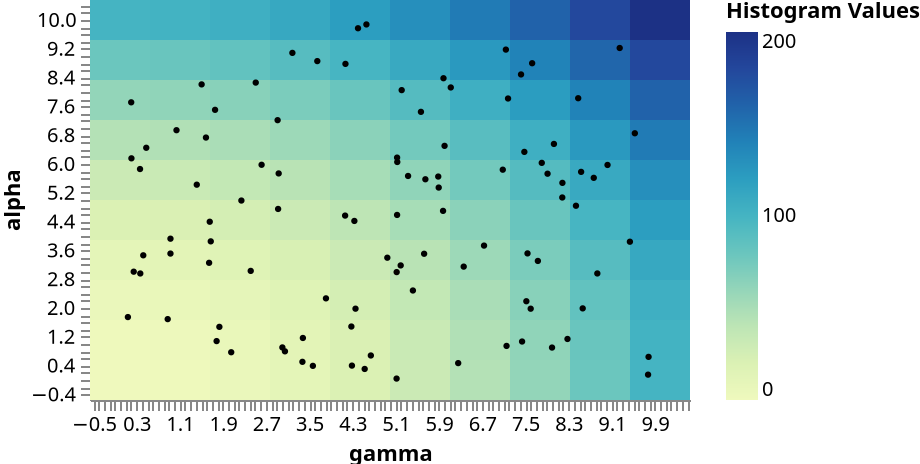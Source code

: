 {
   "$schema": "https://vega.github.io/schema/vega/v5.json",
   "width": 300,
   "height": 200,
   "data": [
      {
         "name": "points",
         "values": [
            {
               "alpha": 7.71320643266746,
               "gamma": 0.207519493594015
            },
            {
               "alpha": 6.336482349262754,
               "gamma": 7.488038825386118
            },
            {
               "alpha": 4.9850701230259045,
               "gamma": 2.2479664553084766
            },
            {
               "alpha": 1.9806286475962398,
               "gamma": 7.605307121989587
            },
            {
               "alpha": 1.6911083656253545,
               "gamma": 0.8833981417401027
            },
            {
               "alpha": 6.853598183677972,
               "gamma": 9.533933461949365
            },
            {
               "alpha": 0.039482663279144514,
               "gamma": 5.121922633857766
            },
            {
               "alpha": 8.126209616521136,
               "gamma": 6.1252606682938815
            },
            {
               "alpha": 7.217553174317995,
               "gamma": 2.9187606817063316
            },
            {
               "alpha": 9.177741225129434,
               "gamma": 7.145757833976906
            },
            {
               "alpha": 5.425443680112613,
               "gamma": 1.4217004760152696
            },
            {
               "alpha": 3.733407600514692,
               "gamma": 6.741336150663453
            },
            {
               "alpha": 4.418331744229961,
               "gamma": 4.340139933332937
            },
            {
               "alpha": 6.177669784693172,
               "gamma": 5.131382425543909
            },
            {
               "alpha": 6.503971819314672,
               "gamma": 6.010389534045444
            },
            {
               "alpha": 8.052231968327465,
               "gamma": 5.216471523936342
            },
            {
               "alpha": 9.086488808086683,
               "gamma": 3.1923608898854527
            },
            {
               "alpha": 0.9045934927090737,
               "gamma": 3.0070005663620334
            },
            {
               "alpha": 1.1398436186354977,
               "gamma": 8.286813263076766
            },
            {
               "alpha": 0.46896319389249763,
               "gamma": 6.262871483113925
            },
            {
               "alpha": 5.475861559192436,
               "gamma": 8.192869956700687
            },
            {
               "alpha": 1.989475396788123,
               "gamma": 8.568503024577332
            },
            {
               "alpha": 3.516526394320879,
               "gamma": 7.546476915298572
            },
            {
               "alpha": 2.959617068796787,
               "gamma": 8.839364795611862
            },
            {
               "alpha": 3.255116378322488,
               "gamma": 1.6501589771914849
            },
            {
               "alpha": 3.925292439465873,
               "gamma": 0.934603745586503
            },
            {
               "alpha": 8.211056578369284,
               "gamma": 1.5115201964256386
            },
            {
               "alpha": 3.841144486921996,
               "gamma": 9.442607122388011
            },
            {
               "alpha": 9.876254749018722,
               "gamma": 4.5630454709478405
            },
            {
               "alpha": 8.261228438427398,
               "gamma": 2.5137413420705936
            },
            {
               "alpha": 5.973716482308843,
               "gamma": 9.028317603316275
            },
            {
               "alpha": 5.345579488018151,
               "gamma": 5.902013629854229
            },
            {
               "alpha": 0.39281767225387343,
               "gamma": 3.5718175863453627
            },
            {
               "alpha": 0.7961309015596418,
               "gamma": 3.0545991834281825
            },
            {
               "alpha": 3.30719311982132,
               "gamma": 7.7383029621059585
            },
            {
               "alpha": 0.39959208689977266,
               "gamma": 4.294921784316383
            },
            {
               "alpha": 3.149268718426883,
               "gamma": 6.364911430675447
            },
            {
               "alpha": 3.4634715008003303,
               "gamma": 0.4309735620499444
            },
            {
               "alpha": 8.79915174517916,
               "gamma": 7.63240587143681
            },
            {
               "alpha": 8.780966427248583,
               "gamma": 4.17509143839267
            },
            {
               "alpha": 6.055775643937568,
               "gamma": 5.134666274082884
            },
            {
               "alpha": 5.978366479629736,
               "gamma": 2.622156611319503
            },
            {
               "alpha": 3.008713089407072,
               "gamma": 0.2539978205010607
            },
            {
               "alpha": 3.0306256065103474,
               "gamma": 2.4207587540352735
            },
            {
               "alpha": 5.575781886626442,
               "gamma": 5.655070198881676
            },
            {
               "alpha": 4.751322474150506,
               "gamma": 2.9279797628950908
            },
            {
               "alpha": 0.6425106069482445,
               "gamma": 9.788191457576426
            },
            {
               "alpha": 3.397078436378637,
               "gamma": 4.950486308824543
            },
            {
               "alpha": 9.770807259226817,
               "gamma": 4.407738249006665
            },
            {
               "alpha": 3.182728054789512,
               "gamma": 5.197969858753801
            },
            {
               "alpha": 5.781364298824675,
               "gamma": 8.539337505004864
            },
            {
               "alpha": 0.6809727353795003,
               "gamma": 4.6453080777933256
            },
            {
               "alpha": 7.819491186191484,
               "gamma": 7.186028103822503
            },
            {
               "alpha": 5.860219800531759,
               "gamma": 0.37094413234407875
            },
            {
               "alpha": 3.5065639128313295,
               "gamma": 5.63190684492745
            },
            {
               "alpha": 2.9972987242456286,
               "gamma": 5.123341532735493
            },
            {
               "alpha": 6.734669252847205,
               "gamma": 1.591937333780935
            },
            {
               "alpha": 0.5047767015399762,
               "gamma": 3.3781588706467947
            },
            {
               "alpha": 1.0806377277945256,
               "gamma": 1.7890280857109042
            },
            {
               "alpha": 8.858270961677057,
               "gamma": 3.653649712141158
            },
            {
               "alpha": 2.1876934917953674,
               "gamma": 7.524961702186028
            },
            {
               "alpha": 1.0687958439356915,
               "gamma": 7.446032407755606
            },
            {
               "alpha": 4.697852934404945,
               "gamma": 5.982556712791092
            },
            {
               "alpha": 1.4762019228529766,
               "gamma": 1.8403482209315125
            },
            {
               "alpha": 6.450721264682419,
               "gamma": 0.48628006263405577
            },
            {
               "alpha": 2.4861250780276944,
               "gamma": 5.424085162280043
            },
            {
               "alpha": 2.267733432700092,
               "gamma": 3.814115349046321
            },
            {
               "alpha": 9.222327869035462,
               "gamma": 9.253568728677768
            },
            {
               "alpha": 5.667499245749999,
               "gamma": 5.334708849890026
            },
            {
               "alpha": 0.14860024633228108,
               "gamma": 9.77899263402005
            },
            {
               "alpha": 5.730289040331859,
               "gamma": 7.91756996276624
            },
            {
               "alpha": 5.615573602763689,
               "gamma": 8.773352415649347
            },
            {
               "alpha": 5.841958285306755,
               "gamma": 7.088498263689552
            },
            {
               "alpha": 1.4853345135645857,
               "gamma": 4.284507389678964
            },
            {
               "alpha": 6.938900663424117,
               "gamma": 1.0461974452285316
            },
            {
               "alpha": 4.396052377745905,
               "gamma": 1.6620214770453368
            },
            {
               "alpha": 5.069786292640473,
               "gamma": 8.190358641362126
            },
            {
               "alpha": 0.9010673472443853,
               "gamma": 8.000687506941452
            },
            {
               "alpha": 5.6512635395780455,
               "gamma": 5.893477116806074
            },
            {
               "alpha": 1.981006572162689,
               "gamma": 4.361182553388343
            },
            {
               "alpha": 2.9590376222083736,
               "gamma": 0.37557675941677693
            },
            {
               "alpha": 0.30684840372946276,
               "gamma": 4.531050002012335
            },
            {
               "alpha": 7.4486407695006775,
               "gamma": 5.572954062363969
            },
            {
               "alpha": 3.8511359956548654,
               "gamma": 1.6807279753261861
            },
            {
               "alpha": 8.382613207036929,
               "gamma": 5.990517974614926
            },
            {
               "alpha": 7.8271481824497116,
               "gamma": 8.485091818947145
            },
            {
               "alpha": 6.0316297586203484,
               "gamma": 7.810606172902821
            },
            {
               "alpha": 6.157368760335693,
               "gamma": 0.21165191172154985
            },
            {
               "alpha": 7.50464610487491,
               "gamma": 1.760421332836939
            },
            {
               "alpha": 4.58514206237273,
               "gamma": 5.1312270773224515
            },
            {
               "alpha": 4.840208902868258,
               "gamma": 8.443857945393475
            },
            {
               "alpha": 1.748138948221194,
               "gamma": 0.146348751032499
            },
            {
               "alpha": 8.48764071811232,
               "gamma": 7.426745772994341
            },
            {
               "alpha": 4.566975353201722,
               "gamma": 4.168984070493778
            },
            {
               "alpha": 1.1672951094696327,
               "gamma": 3.386791329893397
            },
            {
               "alpha": 0.9465904074365306,
               "gamma": 7.158308727513142
            },
            {
               "alpha": 0.7708540441603862,
               "gamma": 2.059502583689725
            },
            {
               "alpha": 5.737762314512022,
               "gamma": 2.9383155520376802
            },
            {
               "alpha": 6.557267427145982,
               "gamma": 8.035683477432196
            },
            {
               "alpha": 3.5121350299640874,
               "gamma": 0.9344037694376706
            }
         ]
      },
      {
         "name": "mesh",
         "values": [
            {
               "x_start": -0.5555555555555556,
               "x_end": 0.5555555555555556,
               "y_start": -0.5555555555555556,
               "y_end": 0.5555555555555556,
               "__count": 0.0
            },
            {
               "x_start": 0.5555555555555556,
               "x_end": 1.6666666666666667,
               "y_start": -0.5555555555555556,
               "y_end": 0.5555555555555556,
               "__count": 1.234567901234568
            },
            {
               "x_start": 1.6666666666666667,
               "x_end": 2.7777777777777777,
               "y_start": -0.5555555555555556,
               "y_end": 0.5555555555555556,
               "__count": 4.938271604938272
            },
            {
               "x_start": 2.7777777777777777,
               "x_end": 3.8888888888888893,
               "y_start": -0.5555555555555556,
               "y_end": 0.5555555555555556,
               "__count": 11.111111111111112
            },
            {
               "x_start": 3.8888888888888893,
               "x_end": 5.0,
               "y_start": -0.5555555555555556,
               "y_end": 0.5555555555555556,
               "__count": 19.75308641975309
            },
            {
               "x_start": 5.0,
               "x_end": 6.111111111111111,
               "y_start": -0.5555555555555556,
               "y_end": 0.5555555555555556,
               "__count": 30.864197530864196
            },
            {
               "x_start": 6.111111111111112,
               "x_end": 7.222222222222222,
               "y_start": -0.5555555555555556,
               "y_end": 0.5555555555555556,
               "__count": 44.44444444444445
            },
            {
               "x_start": 7.222222222222223,
               "x_end": 8.333333333333334,
               "y_start": -0.5555555555555556,
               "y_end": 0.5555555555555556,
               "__count": 60.49382716049384
            },
            {
               "x_start": 8.333333333333334,
               "x_end": 9.444444444444445,
               "y_start": -0.5555555555555556,
               "y_end": 0.5555555555555556,
               "__count": 79.01234567901236
            },
            {
               "x_start": 9.444444444444445,
               "x_end": 10.555555555555555,
               "y_start": -0.5555555555555556,
               "y_end": 0.5555555555555556,
               "__count": 100.0
            },
            {
               "x_start": -0.5555555555555556,
               "x_end": 0.5555555555555556,
               "y_start": 0.5555555555555556,
               "y_end": 1.6666666666666667,
               "__count": 1.234567901234568
            },
            {
               "x_start": 0.5555555555555556,
               "x_end": 1.6666666666666667,
               "y_start": 0.5555555555555556,
               "y_end": 1.6666666666666667,
               "__count": 2.469135802469136
            },
            {
               "x_start": 1.6666666666666667,
               "x_end": 2.7777777777777777,
               "y_start": 0.5555555555555556,
               "y_end": 1.6666666666666667,
               "__count": 6.17283950617284
            },
            {
               "x_start": 2.7777777777777777,
               "x_end": 3.8888888888888893,
               "y_start": 0.5555555555555556,
               "y_end": 1.6666666666666667,
               "__count": 12.34567901234568
            },
            {
               "x_start": 3.8888888888888893,
               "x_end": 5.0,
               "y_start": 0.5555555555555556,
               "y_end": 1.6666666666666667,
               "__count": 20.98765432098766
            },
            {
               "x_start": 5.0,
               "x_end": 6.111111111111111,
               "y_start": 0.5555555555555556,
               "y_end": 1.6666666666666667,
               "__count": 32.098765432098766
            },
            {
               "x_start": 6.111111111111112,
               "x_end": 7.222222222222222,
               "y_start": 0.5555555555555556,
               "y_end": 1.6666666666666667,
               "__count": 45.67901234567902
            },
            {
               "x_start": 7.222222222222223,
               "x_end": 8.333333333333334,
               "y_start": 0.5555555555555556,
               "y_end": 1.6666666666666667,
               "__count": 61.728395061728406
            },
            {
               "x_start": 8.333333333333334,
               "x_end": 9.444444444444445,
               "y_start": 0.5555555555555556,
               "y_end": 1.6666666666666667,
               "__count": 80.24691358024693
            },
            {
               "x_start": 9.444444444444445,
               "x_end": 10.555555555555555,
               "y_start": 0.5555555555555556,
               "y_end": 1.6666666666666667,
               "__count": 101.23456790123457
            },
            {
               "x_start": -0.5555555555555556,
               "x_end": 0.5555555555555556,
               "y_start": 1.6666666666666667,
               "y_end": 2.7777777777777777,
               "__count": 4.938271604938272
            },
            {
               "x_start": 0.5555555555555556,
               "x_end": 1.6666666666666667,
               "y_start": 1.6666666666666667,
               "y_end": 2.7777777777777777,
               "__count": 6.17283950617284
            },
            {
               "x_start": 1.6666666666666667,
               "x_end": 2.7777777777777777,
               "y_start": 1.6666666666666667,
               "y_end": 2.7777777777777777,
               "__count": 9.876543209876544
            },
            {
               "x_start": 2.7777777777777777,
               "x_end": 3.8888888888888893,
               "y_start": 1.6666666666666667,
               "y_end": 2.7777777777777777,
               "__count": 16.049382716049386
            },
            {
               "x_start": 3.8888888888888893,
               "x_end": 5.0,
               "y_start": 1.6666666666666667,
               "y_end": 2.7777777777777777,
               "__count": 24.69135802469136
            },
            {
               "x_start": 5.0,
               "x_end": 6.111111111111111,
               "y_start": 1.6666666666666667,
               "y_end": 2.7777777777777777,
               "__count": 35.80246913580247
            },
            {
               "x_start": 6.111111111111112,
               "x_end": 7.222222222222222,
               "y_start": 1.6666666666666667,
               "y_end": 2.7777777777777777,
               "__count": 49.38271604938272
            },
            {
               "x_start": 7.222222222222223,
               "x_end": 8.333333333333334,
               "y_start": 1.6666666666666667,
               "y_end": 2.7777777777777777,
               "__count": 65.4320987654321
            },
            {
               "x_start": 8.333333333333334,
               "x_end": 9.444444444444445,
               "y_start": 1.6666666666666667,
               "y_end": 2.7777777777777777,
               "__count": 83.95061728395063
            },
            {
               "x_start": 9.444444444444445,
               "x_end": 10.555555555555555,
               "y_start": 1.6666666666666667,
               "y_end": 2.7777777777777777,
               "__count": 104.93827160493828
            },
            {
               "x_start": -0.5555555555555556,
               "x_end": 0.5555555555555556,
               "y_start": 2.7777777777777777,
               "y_end": 3.8888888888888893,
               "__count": 11.111111111111112
            },
            {
               "x_start": 0.5555555555555556,
               "x_end": 1.6666666666666667,
               "y_start": 2.7777777777777777,
               "y_end": 3.8888888888888893,
               "__count": 12.34567901234568
            },
            {
               "x_start": 1.6666666666666667,
               "x_end": 2.7777777777777777,
               "y_start": 2.7777777777777777,
               "y_end": 3.8888888888888893,
               "__count": 16.049382716049386
            },
            {
               "x_start": 2.7777777777777777,
               "x_end": 3.8888888888888893,
               "y_start": 2.7777777777777777,
               "y_end": 3.8888888888888893,
               "__count": 22.222222222222225
            },
            {
               "x_start": 3.8888888888888893,
               "x_end": 5.0,
               "y_start": 2.7777777777777777,
               "y_end": 3.8888888888888893,
               "__count": 30.864197530864203
            },
            {
               "x_start": 5.0,
               "x_end": 6.111111111111111,
               "y_start": 2.7777777777777777,
               "y_end": 3.8888888888888893,
               "__count": 41.97530864197531
            },
            {
               "x_start": 6.111111111111112,
               "x_end": 7.222222222222222,
               "y_start": 2.7777777777777777,
               "y_end": 3.8888888888888893,
               "__count": 55.555555555555564
            },
            {
               "x_start": 7.222222222222223,
               "x_end": 8.333333333333334,
               "y_start": 2.7777777777777777,
               "y_end": 3.8888888888888893,
               "__count": 71.60493827160495
            },
            {
               "x_start": 8.333333333333334,
               "x_end": 9.444444444444445,
               "y_start": 2.7777777777777777,
               "y_end": 3.8888888888888893,
               "__count": 90.12345679012347
            },
            {
               "x_start": 9.444444444444445,
               "x_end": 10.555555555555555,
               "y_start": 2.7777777777777777,
               "y_end": 3.8888888888888893,
               "__count": 111.11111111111111
            },
            {
               "x_start": -0.5555555555555556,
               "x_end": 0.5555555555555556,
               "y_start": 3.8888888888888893,
               "y_end": 5.0,
               "__count": 19.75308641975309
            },
            {
               "x_start": 0.5555555555555556,
               "x_end": 1.6666666666666667,
               "y_start": 3.8888888888888893,
               "y_end": 5.0,
               "__count": 20.98765432098766
            },
            {
               "x_start": 1.6666666666666667,
               "x_end": 2.7777777777777777,
               "y_start": 3.8888888888888893,
               "y_end": 5.0,
               "__count": 24.69135802469136
            },
            {
               "x_start": 2.7777777777777777,
               "x_end": 3.8888888888888893,
               "y_start": 3.8888888888888893,
               "y_end": 5.0,
               "__count": 30.864197530864203
            },
            {
               "x_start": 3.8888888888888893,
               "x_end": 5.0,
               "y_start": 3.8888888888888893,
               "y_end": 5.0,
               "__count": 39.50617283950618
            },
            {
               "x_start": 5.0,
               "x_end": 6.111111111111111,
               "y_start": 3.8888888888888893,
               "y_end": 5.0,
               "__count": 50.617283950617285
            },
            {
               "x_start": 6.111111111111112,
               "x_end": 7.222222222222222,
               "y_start": 3.8888888888888893,
               "y_end": 5.0,
               "__count": 64.19753086419755
            },
            {
               "x_start": 7.222222222222223,
               "x_end": 8.333333333333334,
               "y_start": 3.8888888888888893,
               "y_end": 5.0,
               "__count": 80.24691358024693
            },
            {
               "x_start": 8.333333333333334,
               "x_end": 9.444444444444445,
               "y_start": 3.8888888888888893,
               "y_end": 5.0,
               "__count": 98.76543209876544
            },
            {
               "x_start": 9.444444444444445,
               "x_end": 10.555555555555555,
               "y_start": 3.8888888888888893,
               "y_end": 5.0,
               "__count": 119.75308641975309
            },
            {
               "x_start": -0.5555555555555556,
               "x_end": 0.5555555555555556,
               "y_start": 5.0,
               "y_end": 6.111111111111111,
               "__count": 30.864197530864196
            },
            {
               "x_start": 0.5555555555555556,
               "x_end": 1.6666666666666667,
               "y_start": 5.0,
               "y_end": 6.111111111111111,
               "__count": 32.098765432098766
            },
            {
               "x_start": 1.6666666666666667,
               "x_end": 2.7777777777777777,
               "y_start": 5.0,
               "y_end": 6.111111111111111,
               "__count": 35.80246913580247
            },
            {
               "x_start": 2.7777777777777777,
               "x_end": 3.8888888888888893,
               "y_start": 5.0,
               "y_end": 6.111111111111111,
               "__count": 41.97530864197531
            },
            {
               "x_start": 3.8888888888888893,
               "x_end": 5.0,
               "y_start": 5.0,
               "y_end": 6.111111111111111,
               "__count": 50.617283950617285
            },
            {
               "x_start": 5.0,
               "x_end": 6.111111111111111,
               "y_start": 5.0,
               "y_end": 6.111111111111111,
               "__count": 61.72839506172839
            },
            {
               "x_start": 6.111111111111112,
               "x_end": 7.222222222222222,
               "y_start": 5.0,
               "y_end": 6.111111111111111,
               "__count": 75.30864197530865
            },
            {
               "x_start": 7.222222222222223,
               "x_end": 8.333333333333334,
               "y_start": 5.0,
               "y_end": 6.111111111111111,
               "__count": 91.35802469135803
            },
            {
               "x_start": 8.333333333333334,
               "x_end": 9.444444444444445,
               "y_start": 5.0,
               "y_end": 6.111111111111111,
               "__count": 109.87654320987656
            },
            {
               "x_start": 9.444444444444445,
               "x_end": 10.555555555555555,
               "y_start": 5.0,
               "y_end": 6.111111111111111,
               "__count": 130.8641975308642
            },
            {
               "x_start": -0.5555555555555556,
               "x_end": 0.5555555555555556,
               "y_start": 6.111111111111112,
               "y_end": 7.222222222222222,
               "__count": 44.44444444444445
            },
            {
               "x_start": 0.5555555555555556,
               "x_end": 1.6666666666666667,
               "y_start": 6.111111111111112,
               "y_end": 7.222222222222222,
               "__count": 45.67901234567902
            },
            {
               "x_start": 1.6666666666666667,
               "x_end": 2.7777777777777777,
               "y_start": 6.111111111111112,
               "y_end": 7.222222222222222,
               "__count": 49.38271604938272
            },
            {
               "x_start": 2.7777777777777777,
               "x_end": 3.8888888888888893,
               "y_start": 6.111111111111112,
               "y_end": 7.222222222222222,
               "__count": 55.555555555555564
            },
            {
               "x_start": 3.8888888888888893,
               "x_end": 5.0,
               "y_start": 6.111111111111112,
               "y_end": 7.222222222222222,
               "__count": 64.19753086419755
            },
            {
               "x_start": 5.0,
               "x_end": 6.111111111111111,
               "y_start": 6.111111111111112,
               "y_end": 7.222222222222222,
               "__count": 75.30864197530865
            },
            {
               "x_start": 6.111111111111112,
               "x_end": 7.222222222222222,
               "y_start": 6.111111111111112,
               "y_end": 7.222222222222222,
               "__count": 88.8888888888889
            },
            {
               "x_start": 7.222222222222223,
               "x_end": 8.333333333333334,
               "y_start": 6.111111111111112,
               "y_end": 7.222222222222222,
               "__count": 104.93827160493828
            },
            {
               "x_start": 8.333333333333334,
               "x_end": 9.444444444444445,
               "y_start": 6.111111111111112,
               "y_end": 7.222222222222222,
               "__count": 123.45679012345681
            },
            {
               "x_start": 9.444444444444445,
               "x_end": 10.555555555555555,
               "y_start": 6.111111111111112,
               "y_end": 7.222222222222222,
               "__count": 144.44444444444446
            },
            {
               "x_start": -0.5555555555555556,
               "x_end": 0.5555555555555556,
               "y_start": 7.222222222222223,
               "y_end": 8.333333333333334,
               "__count": 60.49382716049384
            },
            {
               "x_start": 0.5555555555555556,
               "x_end": 1.6666666666666667,
               "y_start": 7.222222222222223,
               "y_end": 8.333333333333334,
               "__count": 61.728395061728406
            },
            {
               "x_start": 1.6666666666666667,
               "x_end": 2.7777777777777777,
               "y_start": 7.222222222222223,
               "y_end": 8.333333333333334,
               "__count": 65.4320987654321
            },
            {
               "x_start": 2.7777777777777777,
               "x_end": 3.8888888888888893,
               "y_start": 7.222222222222223,
               "y_end": 8.333333333333334,
               "__count": 71.60493827160495
            },
            {
               "x_start": 3.8888888888888893,
               "x_end": 5.0,
               "y_start": 7.222222222222223,
               "y_end": 8.333333333333334,
               "__count": 80.24691358024693
            },
            {
               "x_start": 5.0,
               "x_end": 6.111111111111111,
               "y_start": 7.222222222222223,
               "y_end": 8.333333333333334,
               "__count": 91.35802469135803
            },
            {
               "x_start": 6.111111111111112,
               "x_end": 7.222222222222222,
               "y_start": 7.222222222222223,
               "y_end": 8.333333333333334,
               "__count": 104.93827160493828
            },
            {
               "x_start": 7.222222222222223,
               "x_end": 8.333333333333334,
               "y_start": 7.222222222222223,
               "y_end": 8.333333333333334,
               "__count": 120.98765432098767
            },
            {
               "x_start": 8.333333333333334,
               "x_end": 9.444444444444445,
               "y_start": 7.222222222222223,
               "y_end": 8.333333333333334,
               "__count": 139.50617283950618
            },
            {
               "x_start": 9.444444444444445,
               "x_end": 10.555555555555555,
               "y_start": 7.222222222222223,
               "y_end": 8.333333333333334,
               "__count": 160.49382716049382
            },
            {
               "x_start": -0.5555555555555556,
               "x_end": 0.5555555555555556,
               "y_start": 8.333333333333334,
               "y_end": 9.444444444444445,
               "__count": 79.01234567901236
            },
            {
               "x_start": 0.5555555555555556,
               "x_end": 1.6666666666666667,
               "y_start": 8.333333333333334,
               "y_end": 9.444444444444445,
               "__count": 80.24691358024693
            },
            {
               "x_start": 1.6666666666666667,
               "x_end": 2.7777777777777777,
               "y_start": 8.333333333333334,
               "y_end": 9.444444444444445,
               "__count": 83.95061728395063
            },
            {
               "x_start": 2.7777777777777777,
               "x_end": 3.8888888888888893,
               "y_start": 8.333333333333334,
               "y_end": 9.444444444444445,
               "__count": 90.12345679012347
            },
            {
               "x_start": 3.8888888888888893,
               "x_end": 5.0,
               "y_start": 8.333333333333334,
               "y_end": 9.444444444444445,
               "__count": 98.76543209876544
            },
            {
               "x_start": 5.0,
               "x_end": 6.111111111111111,
               "y_start": 8.333333333333334,
               "y_end": 9.444444444444445,
               "__count": 109.87654320987656
            },
            {
               "x_start": 6.111111111111112,
               "x_end": 7.222222222222222,
               "y_start": 8.333333333333334,
               "y_end": 9.444444444444445,
               "__count": 123.45679012345681
            },
            {
               "x_start": 7.222222222222223,
               "x_end": 8.333333333333334,
               "y_start": 8.333333333333334,
               "y_end": 9.444444444444445,
               "__count": 139.50617283950618
            },
            {
               "x_start": 8.333333333333334,
               "x_end": 9.444444444444445,
               "y_start": 8.333333333333334,
               "y_end": 9.444444444444445,
               "__count": 158.0246913580247
            },
            {
               "x_start": 9.444444444444445,
               "x_end": 10.555555555555555,
               "y_start": 8.333333333333334,
               "y_end": 9.444444444444445,
               "__count": 179.01234567901236
            },
            {
               "x_start": -0.5555555555555556,
               "x_end": 0.5555555555555556,
               "y_start": 9.444444444444445,
               "y_end": 10.555555555555555,
               "__count": 100.0
            },
            {
               "x_start": 0.5555555555555556,
               "x_end": 1.6666666666666667,
               "y_start": 9.444444444444445,
               "y_end": 10.555555555555555,
               "__count": 101.23456790123457
            },
            {
               "x_start": 1.6666666666666667,
               "x_end": 2.7777777777777777,
               "y_start": 9.444444444444445,
               "y_end": 10.555555555555555,
               "__count": 104.93827160493828
            },
            {
               "x_start": 2.7777777777777777,
               "x_end": 3.8888888888888893,
               "y_start": 9.444444444444445,
               "y_end": 10.555555555555555,
               "__count": 111.11111111111111
            },
            {
               "x_start": 3.8888888888888893,
               "x_end": 5.0,
               "y_start": 9.444444444444445,
               "y_end": 10.555555555555555,
               "__count": 119.75308641975309
            },
            {
               "x_start": 5.0,
               "x_end": 6.111111111111111,
               "y_start": 9.444444444444445,
               "y_end": 10.555555555555555,
               "__count": 130.8641975308642
            },
            {
               "x_start": 6.111111111111112,
               "x_end": 7.222222222222222,
               "y_start": 9.444444444444445,
               "y_end": 10.555555555555555,
               "__count": 144.44444444444446
            },
            {
               "x_start": 7.222222222222223,
               "x_end": 8.333333333333334,
               "y_start": 9.444444444444445,
               "y_end": 10.555555555555555,
               "__count": 160.49382716049382
            },
            {
               "x_start": 8.333333333333334,
               "x_end": 9.444444444444445,
               "y_start": 9.444444444444445,
               "y_end": 10.555555555555555,
               "__count": 179.01234567901236
            },
            {
               "x_start": 9.444444444444445,
               "x_end": 10.555555555555555,
               "y_start": 9.444444444444445,
               "y_end": 10.555555555555555,
               "__count": 200.0
            }
         ]
      }
   ],
   "marks": [
      {
         "name": "marks",
         "type": "rect",
         "style": [
            "rect"
         ],
         "from": {
            "data": "mesh"
         },
         "encode": {
            "update": {
               "fill": {
                  "scale": "color",
                  "field": "__count"
               },
               "x2": {
                  "scale": "x",
                  "field": "x_start"
               },
               "x": {
                  "scale": "x",
                  "field": "x_end"
               },
               "y2": {
                  "scale": "y",
                  "field": "y_start"
               },
               "y": {
                  "scale": "y",
                  "field": "y_end"
               }
            }
         }
      },
      {
         "type": "symbol",
         "from": {
            "data": "points"
         },
         "encode": {
            "enter": {
               "fillOpacity": {
                  "value": 1
               },
               "fill": {
                  "value": "black"
               }
            },
            "update": {
               "x": {
                  "scale": "x",
                  "field": "gamma"
               },
               "y": {
                  "scale": "y",
                  "field": "alpha"
               },
               "size": {
                  "value": 10
               }
            }
         }
      }
   ],
   "scales": [
      {
         "name": "x",
         "type": "linear",
         "domain": {
            "fields": [
               {
                  "data": "points",
                  "field": "gamma"
               },
               {
                  "data": "mesh",
                  "field": "x_start"
               },
               {
                  "data": "mesh",
                  "field": "y_end"
               }
            ]
         },
         "range": [
            0,
            {
               "signal": "width"
            }
         ]
      },
      {
         "name": "y",
         "type": "linear",
         "domain": {
            "fields": [
               {
                  "data": "points",
                  "field": "alpha"
               },
               {
                  "data": "mesh",
                  "field": "y_start"
               },
               {
                  "data": "mesh",
                  "field": "y_end"
               }
            ]
         },
         "range": [
            {
               "signal": "height"
            },
            0
         ]
      },
      {
         "name": "color",
         "type": "linear",
         "domain": {
            "data": "mesh",
            "field": "__count"
         },
         "range": "heatmap",
         "interpolate": "hcl",
         "zero": true
      }
   ],
   "axes": [
      {
         "scale": "x",
         "orient": "bottom",
         "title": "gamma",
         "labelOverlap": true,
         "tickCount": {
            "signal": "ceil(width/3)"
         }
      },
      {
         "scale": "y",
         "orient": "left",
         "title": "alpha",
         "labelOverlap": true,
         "tickCount": {
            "signal": "ceil(height/3)"
         }
      }
   ],
   "legends": [
      {
         "fill": "color",
         "gradientLength": {
            "signal": "height - 16"
         },
         "title": "Histogram Values"
      }
   ]
}